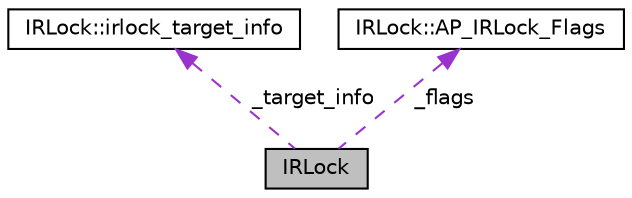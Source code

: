 digraph "IRLock"
{
 // INTERACTIVE_SVG=YES
  edge [fontname="Helvetica",fontsize="10",labelfontname="Helvetica",labelfontsize="10"];
  node [fontname="Helvetica",fontsize="10",shape=record];
  Node1 [label="IRLock",height=0.2,width=0.4,color="black", fillcolor="grey75", style="filled", fontcolor="black"];
  Node2 -> Node1 [dir="back",color="darkorchid3",fontsize="10",style="dashed",label=" _target_info" ,fontname="Helvetica"];
  Node2 [label="IRLock::irlock_target_info",height=0.2,width=0.4,color="black", fillcolor="white", style="filled",URL="$structIRLock_1_1irlock__target__info.html"];
  Node3 -> Node1 [dir="back",color="darkorchid3",fontsize="10",style="dashed",label=" _flags" ,fontname="Helvetica"];
  Node3 [label="IRLock::AP_IRLock_Flags",height=0.2,width=0.4,color="black", fillcolor="white", style="filled",URL="$structIRLock_1_1AP__IRLock__Flags.html"];
}
